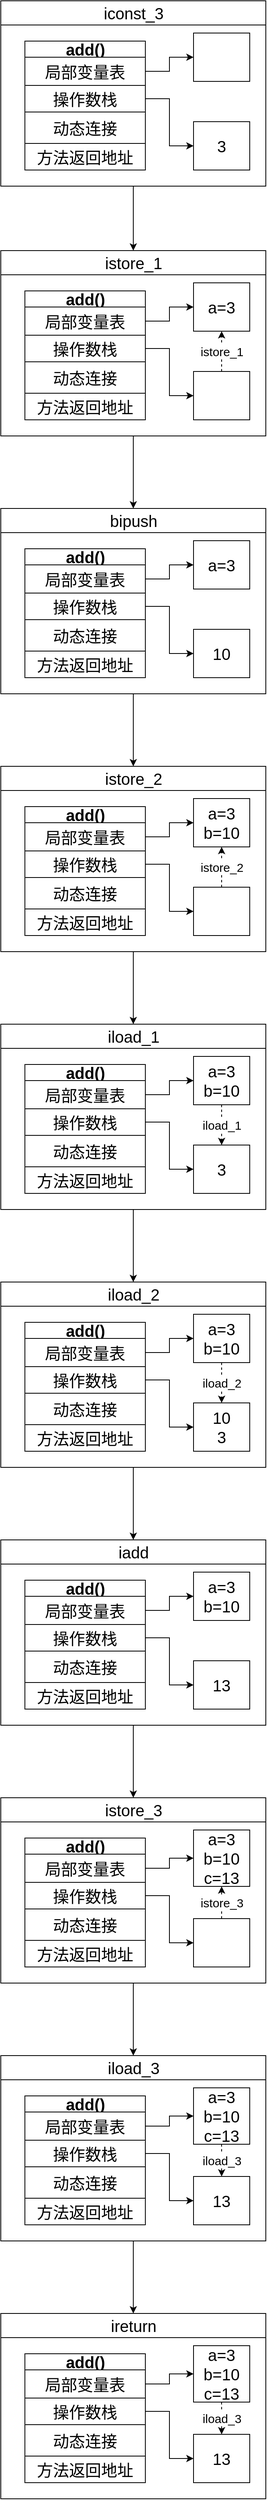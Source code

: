 <mxfile version="14.4.2" type="github">
  <diagram id="mzZVyo7BjY55Umvk1tv_" name="Page-1">
    <mxGraphModel dx="1865" dy="1680" grid="1" gridSize="10" guides="1" tooltips="1" connect="1" arrows="1" fold="1" page="1" pageScale="1" pageWidth="827" pageHeight="1169" math="0" shadow="0">
      <root>
        <mxCell id="0" />
        <mxCell id="1" parent="0" />
        <mxCell id="BVIDle6o-jh2AiLQvKVz-5" value="add()" style="swimlane;html=1;startSize=20;horizontal=1;containerType=tree;newEdgeStyle={&quot;edgeStyle&quot;:&quot;elbowEdgeStyle&quot;,&quot;startArrow&quot;:&quot;none&quot;,&quot;endArrow&quot;:&quot;none&quot;};gradientColor=#ffffff;fontSize=20;" vertex="1" parent="1">
          <mxGeometry x="-690" y="-1100" width="150" height="160" as="geometry" />
        </mxCell>
        <mxCell id="BVIDle6o-jh2AiLQvKVz-6" value="" style="shape=table;html=1;whiteSpace=wrap;startSize=0;container=1;collapsible=0;childLayout=tableLayout;gradientColor=#ffffff;fontSize=15;" vertex="1" parent="BVIDle6o-jh2AiLQvKVz-5">
          <mxGeometry y="20" width="150" height="140" as="geometry" />
        </mxCell>
        <mxCell id="BVIDle6o-jh2AiLQvKVz-7" value="" style="shape=partialRectangle;html=1;whiteSpace=wrap;collapsible=0;dropTarget=0;pointerEvents=0;fillColor=none;top=0;left=0;bottom=0;right=0;points=[[0,0.5],[1,0.5]];portConstraint=eastwest;" vertex="1" parent="BVIDle6o-jh2AiLQvKVz-6">
          <mxGeometry width="150" height="35" as="geometry" />
        </mxCell>
        <mxCell id="BVIDle6o-jh2AiLQvKVz-8" value="局部变量表" style="shape=partialRectangle;html=1;whiteSpace=wrap;connectable=0;fillColor=none;top=0;left=0;bottom=0;right=0;overflow=hidden;fontSize=20;" vertex="1" parent="BVIDle6o-jh2AiLQvKVz-7">
          <mxGeometry width="150" height="35" as="geometry" />
        </mxCell>
        <mxCell id="BVIDle6o-jh2AiLQvKVz-9" value="" style="shape=partialRectangle;html=1;whiteSpace=wrap;collapsible=0;dropTarget=0;pointerEvents=0;fillColor=none;top=0;left=0;bottom=0;right=0;points=[[0,0.5],[1,0.5]];portConstraint=eastwest;" vertex="1" parent="BVIDle6o-jh2AiLQvKVz-6">
          <mxGeometry y="35" width="150" height="33" as="geometry" />
        </mxCell>
        <mxCell id="BVIDle6o-jh2AiLQvKVz-10" value="操作数栈" style="shape=partialRectangle;html=1;whiteSpace=wrap;connectable=0;fillColor=none;top=0;left=0;bottom=0;right=0;overflow=hidden;fontSize=20;" vertex="1" parent="BVIDle6o-jh2AiLQvKVz-9">
          <mxGeometry width="150" height="33" as="geometry" />
        </mxCell>
        <mxCell id="BVIDle6o-jh2AiLQvKVz-11" style="shape=partialRectangle;html=1;whiteSpace=wrap;collapsible=0;dropTarget=0;pointerEvents=0;fillColor=none;top=0;left=0;bottom=0;right=0;points=[[0,0.5],[1,0.5]];portConstraint=eastwest;" vertex="1" parent="BVIDle6o-jh2AiLQvKVz-6">
          <mxGeometry y="68" width="150" height="39" as="geometry" />
        </mxCell>
        <mxCell id="BVIDle6o-jh2AiLQvKVz-12" value="&lt;font style=&quot;font-size: 20px&quot;&gt;动态连接&lt;/font&gt;" style="shape=partialRectangle;html=1;whiteSpace=wrap;connectable=0;fillColor=none;top=0;left=0;bottom=0;right=0;overflow=hidden;" vertex="1" parent="BVIDle6o-jh2AiLQvKVz-11">
          <mxGeometry width="150" height="39" as="geometry" />
        </mxCell>
        <mxCell id="BVIDle6o-jh2AiLQvKVz-13" style="shape=partialRectangle;html=1;whiteSpace=wrap;collapsible=0;dropTarget=0;pointerEvents=0;fillColor=none;top=0;left=0;bottom=0;right=0;points=[[0,0.5],[1,0.5]];portConstraint=eastwest;" vertex="1" parent="BVIDle6o-jh2AiLQvKVz-6">
          <mxGeometry y="107" width="150" height="33" as="geometry" />
        </mxCell>
        <mxCell id="BVIDle6o-jh2AiLQvKVz-14" value="方法返回地址" style="shape=partialRectangle;html=1;whiteSpace=wrap;connectable=0;fillColor=none;top=0;left=0;bottom=0;right=0;overflow=hidden;fontSize=20;" vertex="1" parent="BVIDle6o-jh2AiLQvKVz-13">
          <mxGeometry width="150" height="33" as="geometry" />
        </mxCell>
        <mxCell id="BVIDle6o-jh2AiLQvKVz-82" style="edgeStyle=orthogonalEdgeStyle;rounded=0;orthogonalLoop=1;jettySize=auto;html=1;entryX=0.5;entryY=0;entryDx=0;entryDy=0;fontSize=15;" edge="1" parent="1" source="BVIDle6o-jh2AiLQvKVz-36" target="BVIDle6o-jh2AiLQvKVz-76">
          <mxGeometry relative="1" as="geometry" />
        </mxCell>
        <mxCell id="BVIDle6o-jh2AiLQvKVz-36" value="&lt;span style=&quot;font-weight: 400 ; background-color: rgb(255 , 255 , 255)&quot;&gt;&lt;font style=&quot;font-size: 20px&quot;&gt;iconst_3&lt;/font&gt;&lt;/span&gt;" style="swimlane;html=1;startSize=30;horizontal=1;containerType=tree;newEdgeStyle={&quot;edgeStyle&quot;:&quot;elbowEdgeStyle&quot;,&quot;startArrow&quot;:&quot;none&quot;,&quot;endArrow&quot;:&quot;none&quot;};fontSize=15;" vertex="1" parent="1">
          <mxGeometry x="-720" y="-1150" width="330" height="230" as="geometry" />
        </mxCell>
        <mxCell id="BVIDle6o-jh2AiLQvKVz-42" value="" style="rounded=0;whiteSpace=wrap;html=1;fontSize=20;" vertex="1" parent="BVIDle6o-jh2AiLQvKVz-36">
          <mxGeometry x="240" y="40" width="70" height="60" as="geometry" />
        </mxCell>
        <mxCell id="BVIDle6o-jh2AiLQvKVz-20" value="3" style="rounded=0;whiteSpace=wrap;html=1;fontSize=20;" vertex="1" parent="BVIDle6o-jh2AiLQvKVz-36">
          <mxGeometry x="240" y="150" width="70" height="60" as="geometry" />
        </mxCell>
        <mxCell id="BVIDle6o-jh2AiLQvKVz-48" style="edgeStyle=orthogonalEdgeStyle;rounded=0;orthogonalLoop=1;jettySize=auto;html=1;entryX=0;entryY=0.5;entryDx=0;entryDy=0;fontSize=15;" edge="1" parent="1" source="BVIDle6o-jh2AiLQvKVz-7" target="BVIDle6o-jh2AiLQvKVz-42">
          <mxGeometry relative="1" as="geometry" />
        </mxCell>
        <mxCell id="BVIDle6o-jh2AiLQvKVz-49" style="edgeStyle=orthogonalEdgeStyle;rounded=0;orthogonalLoop=1;jettySize=auto;html=1;entryX=0;entryY=0.5;entryDx=0;entryDy=0;fontSize=15;" edge="1" parent="1" source="BVIDle6o-jh2AiLQvKVz-9" target="BVIDle6o-jh2AiLQvKVz-20">
          <mxGeometry relative="1" as="geometry" />
        </mxCell>
        <mxCell id="BVIDle6o-jh2AiLQvKVz-66" value="add()" style="swimlane;html=1;startSize=20;horizontal=1;containerType=tree;newEdgeStyle={&quot;edgeStyle&quot;:&quot;elbowEdgeStyle&quot;,&quot;startArrow&quot;:&quot;none&quot;,&quot;endArrow&quot;:&quot;none&quot;};gradientColor=#ffffff;fontSize=20;" vertex="1" parent="1">
          <mxGeometry x="-690" y="-790" width="150" height="160" as="geometry" />
        </mxCell>
        <mxCell id="BVIDle6o-jh2AiLQvKVz-67" value="" style="shape=table;html=1;whiteSpace=wrap;startSize=0;container=1;collapsible=0;childLayout=tableLayout;gradientColor=#ffffff;fontSize=15;" vertex="1" parent="BVIDle6o-jh2AiLQvKVz-66">
          <mxGeometry y="20" width="150" height="140" as="geometry" />
        </mxCell>
        <mxCell id="BVIDle6o-jh2AiLQvKVz-68" value="" style="shape=partialRectangle;html=1;whiteSpace=wrap;collapsible=0;dropTarget=0;pointerEvents=0;fillColor=none;top=0;left=0;bottom=0;right=0;points=[[0,0.5],[1,0.5]];portConstraint=eastwest;" vertex="1" parent="BVIDle6o-jh2AiLQvKVz-67">
          <mxGeometry width="150" height="35" as="geometry" />
        </mxCell>
        <mxCell id="BVIDle6o-jh2AiLQvKVz-69" value="局部变量表" style="shape=partialRectangle;html=1;whiteSpace=wrap;connectable=0;fillColor=none;top=0;left=0;bottom=0;right=0;overflow=hidden;fontSize=20;" vertex="1" parent="BVIDle6o-jh2AiLQvKVz-68">
          <mxGeometry width="150" height="35" as="geometry" />
        </mxCell>
        <mxCell id="BVIDle6o-jh2AiLQvKVz-70" value="" style="shape=partialRectangle;html=1;whiteSpace=wrap;collapsible=0;dropTarget=0;pointerEvents=0;fillColor=none;top=0;left=0;bottom=0;right=0;points=[[0,0.5],[1,0.5]];portConstraint=eastwest;" vertex="1" parent="BVIDle6o-jh2AiLQvKVz-67">
          <mxGeometry y="35" width="150" height="33" as="geometry" />
        </mxCell>
        <mxCell id="BVIDle6o-jh2AiLQvKVz-71" value="操作数栈" style="shape=partialRectangle;html=1;whiteSpace=wrap;connectable=0;fillColor=none;top=0;left=0;bottom=0;right=0;overflow=hidden;fontSize=20;" vertex="1" parent="BVIDle6o-jh2AiLQvKVz-70">
          <mxGeometry width="150" height="33" as="geometry" />
        </mxCell>
        <mxCell id="BVIDle6o-jh2AiLQvKVz-72" style="shape=partialRectangle;html=1;whiteSpace=wrap;collapsible=0;dropTarget=0;pointerEvents=0;fillColor=none;top=0;left=0;bottom=0;right=0;points=[[0,0.5],[1,0.5]];portConstraint=eastwest;" vertex="1" parent="BVIDle6o-jh2AiLQvKVz-67">
          <mxGeometry y="68" width="150" height="39" as="geometry" />
        </mxCell>
        <mxCell id="BVIDle6o-jh2AiLQvKVz-73" value="&lt;font style=&quot;font-size: 20px&quot;&gt;动态连接&lt;/font&gt;" style="shape=partialRectangle;html=1;whiteSpace=wrap;connectable=0;fillColor=none;top=0;left=0;bottom=0;right=0;overflow=hidden;" vertex="1" parent="BVIDle6o-jh2AiLQvKVz-72">
          <mxGeometry width="150" height="39" as="geometry" />
        </mxCell>
        <mxCell id="BVIDle6o-jh2AiLQvKVz-74" style="shape=partialRectangle;html=1;whiteSpace=wrap;collapsible=0;dropTarget=0;pointerEvents=0;fillColor=none;top=0;left=0;bottom=0;right=0;points=[[0,0.5],[1,0.5]];portConstraint=eastwest;" vertex="1" parent="BVIDle6o-jh2AiLQvKVz-67">
          <mxGeometry y="107" width="150" height="33" as="geometry" />
        </mxCell>
        <mxCell id="BVIDle6o-jh2AiLQvKVz-75" value="方法返回地址" style="shape=partialRectangle;html=1;whiteSpace=wrap;connectable=0;fillColor=none;top=0;left=0;bottom=0;right=0;overflow=hidden;fontSize=20;" vertex="1" parent="BVIDle6o-jh2AiLQvKVz-74">
          <mxGeometry width="150" height="33" as="geometry" />
        </mxCell>
        <mxCell id="BVIDle6o-jh2AiLQvKVz-105" style="edgeStyle=orthogonalEdgeStyle;rounded=0;orthogonalLoop=1;jettySize=auto;html=1;entryX=0.5;entryY=0;entryDx=0;entryDy=0;fontSize=15;" edge="1" parent="1" source="BVIDle6o-jh2AiLQvKVz-76" target="BVIDle6o-jh2AiLQvKVz-99">
          <mxGeometry relative="1" as="geometry" />
        </mxCell>
        <mxCell id="BVIDle6o-jh2AiLQvKVz-76" value="&lt;span style=&quot;font-weight: 400 ; background-color: rgb(255 , 255 , 255)&quot;&gt;&lt;font style=&quot;font-size: 20px&quot;&gt;istore_1&lt;/font&gt;&lt;/span&gt;" style="swimlane;html=1;startSize=30;horizontal=1;containerType=tree;newEdgeStyle={&quot;edgeStyle&quot;:&quot;elbowEdgeStyle&quot;,&quot;startArrow&quot;:&quot;none&quot;,&quot;endArrow&quot;:&quot;none&quot;};fontSize=15;" vertex="1" parent="1">
          <mxGeometry x="-720" y="-840" width="330" height="230" as="geometry" />
        </mxCell>
        <mxCell id="BVIDle6o-jh2AiLQvKVz-77" value="a=3" style="rounded=0;whiteSpace=wrap;html=1;fontSize=20;" vertex="1" parent="BVIDle6o-jh2AiLQvKVz-76">
          <mxGeometry x="240" y="40" width="70" height="60" as="geometry" />
        </mxCell>
        <mxCell id="BVIDle6o-jh2AiLQvKVz-81" value="istore_1" style="edgeStyle=orthogonalEdgeStyle;rounded=0;orthogonalLoop=1;jettySize=auto;html=1;entryX=0.5;entryY=1;entryDx=0;entryDy=0;dashed=1;fontSize=15;" edge="1" parent="BVIDle6o-jh2AiLQvKVz-76" source="BVIDle6o-jh2AiLQvKVz-78" target="BVIDle6o-jh2AiLQvKVz-77">
          <mxGeometry relative="1" as="geometry" />
        </mxCell>
        <mxCell id="BVIDle6o-jh2AiLQvKVz-78" value="" style="rounded=0;whiteSpace=wrap;html=1;fontSize=20;" vertex="1" parent="BVIDle6o-jh2AiLQvKVz-76">
          <mxGeometry x="240" y="150" width="70" height="60" as="geometry" />
        </mxCell>
        <mxCell id="BVIDle6o-jh2AiLQvKVz-79" style="edgeStyle=orthogonalEdgeStyle;rounded=0;orthogonalLoop=1;jettySize=auto;html=1;entryX=0;entryY=0.5;entryDx=0;entryDy=0;fontSize=15;" edge="1" parent="1" source="BVIDle6o-jh2AiLQvKVz-68" target="BVIDle6o-jh2AiLQvKVz-77">
          <mxGeometry relative="1" as="geometry" />
        </mxCell>
        <mxCell id="BVIDle6o-jh2AiLQvKVz-80" style="edgeStyle=orthogonalEdgeStyle;rounded=0;orthogonalLoop=1;jettySize=auto;html=1;entryX=0;entryY=0.5;entryDx=0;entryDy=0;fontSize=15;" edge="1" parent="1" source="BVIDle6o-jh2AiLQvKVz-70" target="BVIDle6o-jh2AiLQvKVz-78">
          <mxGeometry relative="1" as="geometry" />
        </mxCell>
        <mxCell id="BVIDle6o-jh2AiLQvKVz-89" value="add()" style="swimlane;html=1;startSize=20;horizontal=1;containerType=tree;newEdgeStyle={&quot;edgeStyle&quot;:&quot;elbowEdgeStyle&quot;,&quot;startArrow&quot;:&quot;none&quot;,&quot;endArrow&quot;:&quot;none&quot;};gradientColor=#ffffff;fontSize=20;" vertex="1" parent="1">
          <mxGeometry x="-690" y="-470" width="150" height="160" as="geometry" />
        </mxCell>
        <mxCell id="BVIDle6o-jh2AiLQvKVz-90" value="" style="shape=table;html=1;whiteSpace=wrap;startSize=0;container=1;collapsible=0;childLayout=tableLayout;gradientColor=#ffffff;fontSize=15;" vertex="1" parent="BVIDle6o-jh2AiLQvKVz-89">
          <mxGeometry y="20" width="150" height="140" as="geometry" />
        </mxCell>
        <mxCell id="BVIDle6o-jh2AiLQvKVz-91" value="" style="shape=partialRectangle;html=1;whiteSpace=wrap;collapsible=0;dropTarget=0;pointerEvents=0;fillColor=none;top=0;left=0;bottom=0;right=0;points=[[0,0.5],[1,0.5]];portConstraint=eastwest;" vertex="1" parent="BVIDle6o-jh2AiLQvKVz-90">
          <mxGeometry width="150" height="35" as="geometry" />
        </mxCell>
        <mxCell id="BVIDle6o-jh2AiLQvKVz-92" value="局部变量表" style="shape=partialRectangle;html=1;whiteSpace=wrap;connectable=0;fillColor=none;top=0;left=0;bottom=0;right=0;overflow=hidden;fontSize=20;" vertex="1" parent="BVIDle6o-jh2AiLQvKVz-91">
          <mxGeometry width="150" height="35" as="geometry" />
        </mxCell>
        <mxCell id="BVIDle6o-jh2AiLQvKVz-93" value="" style="shape=partialRectangle;html=1;whiteSpace=wrap;collapsible=0;dropTarget=0;pointerEvents=0;fillColor=none;top=0;left=0;bottom=0;right=0;points=[[0,0.5],[1,0.5]];portConstraint=eastwest;" vertex="1" parent="BVIDle6o-jh2AiLQvKVz-90">
          <mxGeometry y="35" width="150" height="33" as="geometry" />
        </mxCell>
        <mxCell id="BVIDle6o-jh2AiLQvKVz-94" value="操作数栈" style="shape=partialRectangle;html=1;whiteSpace=wrap;connectable=0;fillColor=none;top=0;left=0;bottom=0;right=0;overflow=hidden;fontSize=20;" vertex="1" parent="BVIDle6o-jh2AiLQvKVz-93">
          <mxGeometry width="150" height="33" as="geometry" />
        </mxCell>
        <mxCell id="BVIDle6o-jh2AiLQvKVz-95" style="shape=partialRectangle;html=1;whiteSpace=wrap;collapsible=0;dropTarget=0;pointerEvents=0;fillColor=none;top=0;left=0;bottom=0;right=0;points=[[0,0.5],[1,0.5]];portConstraint=eastwest;" vertex="1" parent="BVIDle6o-jh2AiLQvKVz-90">
          <mxGeometry y="68" width="150" height="39" as="geometry" />
        </mxCell>
        <mxCell id="BVIDle6o-jh2AiLQvKVz-96" value="&lt;font style=&quot;font-size: 20px&quot;&gt;动态连接&lt;/font&gt;" style="shape=partialRectangle;html=1;whiteSpace=wrap;connectable=0;fillColor=none;top=0;left=0;bottom=0;right=0;overflow=hidden;" vertex="1" parent="BVIDle6o-jh2AiLQvKVz-95">
          <mxGeometry width="150" height="39" as="geometry" />
        </mxCell>
        <mxCell id="BVIDle6o-jh2AiLQvKVz-97" style="shape=partialRectangle;html=1;whiteSpace=wrap;collapsible=0;dropTarget=0;pointerEvents=0;fillColor=none;top=0;left=0;bottom=0;right=0;points=[[0,0.5],[1,0.5]];portConstraint=eastwest;" vertex="1" parent="BVIDle6o-jh2AiLQvKVz-90">
          <mxGeometry y="107" width="150" height="33" as="geometry" />
        </mxCell>
        <mxCell id="BVIDle6o-jh2AiLQvKVz-98" value="方法返回地址" style="shape=partialRectangle;html=1;whiteSpace=wrap;connectable=0;fillColor=none;top=0;left=0;bottom=0;right=0;overflow=hidden;fontSize=20;" vertex="1" parent="BVIDle6o-jh2AiLQvKVz-97">
          <mxGeometry width="150" height="33" as="geometry" />
        </mxCell>
        <mxCell id="BVIDle6o-jh2AiLQvKVz-127" style="edgeStyle=orthogonalEdgeStyle;rounded=0;orthogonalLoop=1;jettySize=auto;html=1;entryX=0.5;entryY=0;entryDx=0;entryDy=0;fontSize=15;" edge="1" parent="1" source="BVIDle6o-jh2AiLQvKVz-99" target="BVIDle6o-jh2AiLQvKVz-122">
          <mxGeometry relative="1" as="geometry" />
        </mxCell>
        <mxCell id="BVIDle6o-jh2AiLQvKVz-99" value="&lt;span style=&quot;font-size: 20px ; font-weight: 400 ; background-color: rgb(255 , 255 , 255)&quot;&gt;bipush&lt;/span&gt;" style="swimlane;html=1;startSize=30;horizontal=1;containerType=tree;newEdgeStyle={&quot;edgeStyle&quot;:&quot;elbowEdgeStyle&quot;,&quot;startArrow&quot;:&quot;none&quot;,&quot;endArrow&quot;:&quot;none&quot;};fontSize=15;" vertex="1" parent="1">
          <mxGeometry x="-720" y="-520" width="330" height="230" as="geometry" />
        </mxCell>
        <mxCell id="BVIDle6o-jh2AiLQvKVz-100" value="a=3" style="rounded=0;whiteSpace=wrap;html=1;fontSize=20;" vertex="1" parent="BVIDle6o-jh2AiLQvKVz-99">
          <mxGeometry x="240" y="40" width="70" height="60" as="geometry" />
        </mxCell>
        <mxCell id="BVIDle6o-jh2AiLQvKVz-102" value="10" style="rounded=0;whiteSpace=wrap;html=1;fontSize=20;" vertex="1" parent="BVIDle6o-jh2AiLQvKVz-99">
          <mxGeometry x="240" y="150" width="70" height="60" as="geometry" />
        </mxCell>
        <mxCell id="BVIDle6o-jh2AiLQvKVz-103" style="edgeStyle=orthogonalEdgeStyle;rounded=0;orthogonalLoop=1;jettySize=auto;html=1;entryX=0;entryY=0.5;entryDx=0;entryDy=0;fontSize=15;" edge="1" parent="1" source="BVIDle6o-jh2AiLQvKVz-91" target="BVIDle6o-jh2AiLQvKVz-100">
          <mxGeometry relative="1" as="geometry" />
        </mxCell>
        <mxCell id="BVIDle6o-jh2AiLQvKVz-104" style="edgeStyle=orthogonalEdgeStyle;rounded=0;orthogonalLoop=1;jettySize=auto;html=1;entryX=0;entryY=0.5;entryDx=0;entryDy=0;fontSize=15;" edge="1" parent="1" source="BVIDle6o-jh2AiLQvKVz-93" target="BVIDle6o-jh2AiLQvKVz-102">
          <mxGeometry relative="1" as="geometry" />
        </mxCell>
        <mxCell id="BVIDle6o-jh2AiLQvKVz-112" value="add()" style="swimlane;html=1;startSize=20;horizontal=1;containerType=tree;newEdgeStyle={&quot;edgeStyle&quot;:&quot;elbowEdgeStyle&quot;,&quot;startArrow&quot;:&quot;none&quot;,&quot;endArrow&quot;:&quot;none&quot;};gradientColor=#ffffff;fontSize=20;" vertex="1" parent="1">
          <mxGeometry x="-690" y="-150" width="150" height="160" as="geometry" />
        </mxCell>
        <mxCell id="BVIDle6o-jh2AiLQvKVz-113" value="" style="shape=table;html=1;whiteSpace=wrap;startSize=0;container=1;collapsible=0;childLayout=tableLayout;gradientColor=#ffffff;fontSize=15;" vertex="1" parent="BVIDle6o-jh2AiLQvKVz-112">
          <mxGeometry y="20" width="150" height="140" as="geometry" />
        </mxCell>
        <mxCell id="BVIDle6o-jh2AiLQvKVz-114" value="" style="shape=partialRectangle;html=1;whiteSpace=wrap;collapsible=0;dropTarget=0;pointerEvents=0;fillColor=none;top=0;left=0;bottom=0;right=0;points=[[0,0.5],[1,0.5]];portConstraint=eastwest;" vertex="1" parent="BVIDle6o-jh2AiLQvKVz-113">
          <mxGeometry width="150" height="35" as="geometry" />
        </mxCell>
        <mxCell id="BVIDle6o-jh2AiLQvKVz-115" value="局部变量表" style="shape=partialRectangle;html=1;whiteSpace=wrap;connectable=0;fillColor=none;top=0;left=0;bottom=0;right=0;overflow=hidden;fontSize=20;" vertex="1" parent="BVIDle6o-jh2AiLQvKVz-114">
          <mxGeometry width="150" height="35" as="geometry" />
        </mxCell>
        <mxCell id="BVIDle6o-jh2AiLQvKVz-116" value="" style="shape=partialRectangle;html=1;whiteSpace=wrap;collapsible=0;dropTarget=0;pointerEvents=0;fillColor=none;top=0;left=0;bottom=0;right=0;points=[[0,0.5],[1,0.5]];portConstraint=eastwest;" vertex="1" parent="BVIDle6o-jh2AiLQvKVz-113">
          <mxGeometry y="35" width="150" height="33" as="geometry" />
        </mxCell>
        <mxCell id="BVIDle6o-jh2AiLQvKVz-117" value="操作数栈" style="shape=partialRectangle;html=1;whiteSpace=wrap;connectable=0;fillColor=none;top=0;left=0;bottom=0;right=0;overflow=hidden;fontSize=20;" vertex="1" parent="BVIDle6o-jh2AiLQvKVz-116">
          <mxGeometry width="150" height="33" as="geometry" />
        </mxCell>
        <mxCell id="BVIDle6o-jh2AiLQvKVz-118" style="shape=partialRectangle;html=1;whiteSpace=wrap;collapsible=0;dropTarget=0;pointerEvents=0;fillColor=none;top=0;left=0;bottom=0;right=0;points=[[0,0.5],[1,0.5]];portConstraint=eastwest;" vertex="1" parent="BVIDle6o-jh2AiLQvKVz-113">
          <mxGeometry y="68" width="150" height="39" as="geometry" />
        </mxCell>
        <mxCell id="BVIDle6o-jh2AiLQvKVz-119" value="&lt;font style=&quot;font-size: 20px&quot;&gt;动态连接&lt;/font&gt;" style="shape=partialRectangle;html=1;whiteSpace=wrap;connectable=0;fillColor=none;top=0;left=0;bottom=0;right=0;overflow=hidden;" vertex="1" parent="BVIDle6o-jh2AiLQvKVz-118">
          <mxGeometry width="150" height="39" as="geometry" />
        </mxCell>
        <mxCell id="BVIDle6o-jh2AiLQvKVz-120" style="shape=partialRectangle;html=1;whiteSpace=wrap;collapsible=0;dropTarget=0;pointerEvents=0;fillColor=none;top=0;left=0;bottom=0;right=0;points=[[0,0.5],[1,0.5]];portConstraint=eastwest;" vertex="1" parent="BVIDle6o-jh2AiLQvKVz-113">
          <mxGeometry y="107" width="150" height="33" as="geometry" />
        </mxCell>
        <mxCell id="BVIDle6o-jh2AiLQvKVz-121" value="方法返回地址" style="shape=partialRectangle;html=1;whiteSpace=wrap;connectable=0;fillColor=none;top=0;left=0;bottom=0;right=0;overflow=hidden;fontSize=20;" vertex="1" parent="BVIDle6o-jh2AiLQvKVz-120">
          <mxGeometry width="150" height="33" as="geometry" />
        </mxCell>
        <mxCell id="BVIDle6o-jh2AiLQvKVz-150" style="edgeStyle=orthogonalEdgeStyle;rounded=0;orthogonalLoop=1;jettySize=auto;html=1;fontSize=15;" edge="1" parent="1" source="BVIDle6o-jh2AiLQvKVz-122" target="BVIDle6o-jh2AiLQvKVz-144">
          <mxGeometry relative="1" as="geometry" />
        </mxCell>
        <mxCell id="BVIDle6o-jh2AiLQvKVz-122" value="&lt;span style=&quot;font-size: 20px ; font-weight: 400 ; background-color: rgb(255 , 255 , 255)&quot;&gt;istore_2&lt;/span&gt;" style="swimlane;html=1;startSize=30;horizontal=1;containerType=tree;newEdgeStyle={&quot;edgeStyle&quot;:&quot;elbowEdgeStyle&quot;,&quot;startArrow&quot;:&quot;none&quot;,&quot;endArrow&quot;:&quot;none&quot;};fontSize=15;" vertex="1" parent="1">
          <mxGeometry x="-720" y="-200" width="330" height="230" as="geometry" />
        </mxCell>
        <mxCell id="BVIDle6o-jh2AiLQvKVz-123" value="a=3&lt;br&gt;b=10" style="rounded=0;whiteSpace=wrap;html=1;fontSize=20;" vertex="1" parent="BVIDle6o-jh2AiLQvKVz-122">
          <mxGeometry x="240" y="40" width="70" height="60" as="geometry" />
        </mxCell>
        <mxCell id="BVIDle6o-jh2AiLQvKVz-124" value="" style="rounded=0;whiteSpace=wrap;html=1;fontSize=20;" vertex="1" parent="BVIDle6o-jh2AiLQvKVz-122">
          <mxGeometry x="240" y="150" width="70" height="60" as="geometry" />
        </mxCell>
        <mxCell id="BVIDle6o-jh2AiLQvKVz-128" value="istore_2" style="edgeStyle=orthogonalEdgeStyle;rounded=0;orthogonalLoop=1;jettySize=auto;html=1;fontSize=15;entryX=0.5;entryY=1;entryDx=0;entryDy=0;dashed=1;" edge="1" parent="BVIDle6o-jh2AiLQvKVz-122" source="BVIDle6o-jh2AiLQvKVz-124" target="BVIDle6o-jh2AiLQvKVz-123">
          <mxGeometry relative="1" as="geometry">
            <mxPoint x="275" y="110" as="targetPoint" />
          </mxGeometry>
        </mxCell>
        <mxCell id="BVIDle6o-jh2AiLQvKVz-125" style="edgeStyle=orthogonalEdgeStyle;rounded=0;orthogonalLoop=1;jettySize=auto;html=1;entryX=0;entryY=0.5;entryDx=0;entryDy=0;fontSize=15;" edge="1" parent="1" source="BVIDle6o-jh2AiLQvKVz-114" target="BVIDle6o-jh2AiLQvKVz-123">
          <mxGeometry relative="1" as="geometry" />
        </mxCell>
        <mxCell id="BVIDle6o-jh2AiLQvKVz-126" style="edgeStyle=orthogonalEdgeStyle;rounded=0;orthogonalLoop=1;jettySize=auto;html=1;entryX=0;entryY=0.5;entryDx=0;entryDy=0;fontSize=15;" edge="1" parent="1" source="BVIDle6o-jh2AiLQvKVz-116" target="BVIDle6o-jh2AiLQvKVz-124">
          <mxGeometry relative="1" as="geometry" />
        </mxCell>
        <mxCell id="BVIDle6o-jh2AiLQvKVz-134" value="add()" style="swimlane;html=1;startSize=20;horizontal=1;containerType=tree;newEdgeStyle={&quot;edgeStyle&quot;:&quot;elbowEdgeStyle&quot;,&quot;startArrow&quot;:&quot;none&quot;,&quot;endArrow&quot;:&quot;none&quot;};gradientColor=#ffffff;fontSize=20;" vertex="1" parent="1">
          <mxGeometry x="-690" y="170" width="150" height="160" as="geometry" />
        </mxCell>
        <mxCell id="BVIDle6o-jh2AiLQvKVz-135" value="" style="shape=table;html=1;whiteSpace=wrap;startSize=0;container=1;collapsible=0;childLayout=tableLayout;gradientColor=#ffffff;fontSize=15;" vertex="1" parent="BVIDle6o-jh2AiLQvKVz-134">
          <mxGeometry y="20" width="150" height="140" as="geometry" />
        </mxCell>
        <mxCell id="BVIDle6o-jh2AiLQvKVz-136" value="" style="shape=partialRectangle;html=1;whiteSpace=wrap;collapsible=0;dropTarget=0;pointerEvents=0;fillColor=none;top=0;left=0;bottom=0;right=0;points=[[0,0.5],[1,0.5]];portConstraint=eastwest;" vertex="1" parent="BVIDle6o-jh2AiLQvKVz-135">
          <mxGeometry width="150" height="35" as="geometry" />
        </mxCell>
        <mxCell id="BVIDle6o-jh2AiLQvKVz-137" value="局部变量表" style="shape=partialRectangle;html=1;whiteSpace=wrap;connectable=0;fillColor=none;top=0;left=0;bottom=0;right=0;overflow=hidden;fontSize=20;" vertex="1" parent="BVIDle6o-jh2AiLQvKVz-136">
          <mxGeometry width="150" height="35" as="geometry" />
        </mxCell>
        <mxCell id="BVIDle6o-jh2AiLQvKVz-138" value="" style="shape=partialRectangle;html=1;whiteSpace=wrap;collapsible=0;dropTarget=0;pointerEvents=0;fillColor=none;top=0;left=0;bottom=0;right=0;points=[[0,0.5],[1,0.5]];portConstraint=eastwest;" vertex="1" parent="BVIDle6o-jh2AiLQvKVz-135">
          <mxGeometry y="35" width="150" height="33" as="geometry" />
        </mxCell>
        <mxCell id="BVIDle6o-jh2AiLQvKVz-139" value="操作数栈" style="shape=partialRectangle;html=1;whiteSpace=wrap;connectable=0;fillColor=none;top=0;left=0;bottom=0;right=0;overflow=hidden;fontSize=20;" vertex="1" parent="BVIDle6o-jh2AiLQvKVz-138">
          <mxGeometry width="150" height="33" as="geometry" />
        </mxCell>
        <mxCell id="BVIDle6o-jh2AiLQvKVz-140" style="shape=partialRectangle;html=1;whiteSpace=wrap;collapsible=0;dropTarget=0;pointerEvents=0;fillColor=none;top=0;left=0;bottom=0;right=0;points=[[0,0.5],[1,0.5]];portConstraint=eastwest;" vertex="1" parent="BVIDle6o-jh2AiLQvKVz-135">
          <mxGeometry y="68" width="150" height="39" as="geometry" />
        </mxCell>
        <mxCell id="BVIDle6o-jh2AiLQvKVz-141" value="&lt;font style=&quot;font-size: 20px&quot;&gt;动态连接&lt;/font&gt;" style="shape=partialRectangle;html=1;whiteSpace=wrap;connectable=0;fillColor=none;top=0;left=0;bottom=0;right=0;overflow=hidden;" vertex="1" parent="BVIDle6o-jh2AiLQvKVz-140">
          <mxGeometry width="150" height="39" as="geometry" />
        </mxCell>
        <mxCell id="BVIDle6o-jh2AiLQvKVz-142" style="shape=partialRectangle;html=1;whiteSpace=wrap;collapsible=0;dropTarget=0;pointerEvents=0;fillColor=none;top=0;left=0;bottom=0;right=0;points=[[0,0.5],[1,0.5]];portConstraint=eastwest;" vertex="1" parent="BVIDle6o-jh2AiLQvKVz-135">
          <mxGeometry y="107" width="150" height="33" as="geometry" />
        </mxCell>
        <mxCell id="BVIDle6o-jh2AiLQvKVz-143" value="方法返回地址" style="shape=partialRectangle;html=1;whiteSpace=wrap;connectable=0;fillColor=none;top=0;left=0;bottom=0;right=0;overflow=hidden;fontSize=20;" vertex="1" parent="BVIDle6o-jh2AiLQvKVz-142">
          <mxGeometry width="150" height="33" as="geometry" />
        </mxCell>
        <mxCell id="BVIDle6o-jh2AiLQvKVz-172" style="edgeStyle=orthogonalEdgeStyle;rounded=0;orthogonalLoop=1;jettySize=auto;html=1;entryX=0.5;entryY=0;entryDx=0;entryDy=0;fontSize=15;" edge="1" parent="1" source="BVIDle6o-jh2AiLQvKVz-144" target="BVIDle6o-jh2AiLQvKVz-166">
          <mxGeometry relative="1" as="geometry" />
        </mxCell>
        <mxCell id="BVIDle6o-jh2AiLQvKVz-144" value="&lt;span style=&quot;font-size: 20px ; font-weight: 400 ; background-color: rgb(255 , 255 , 255)&quot;&gt;iload_1&lt;/span&gt;" style="swimlane;html=1;startSize=30;horizontal=1;containerType=tree;newEdgeStyle={&quot;edgeStyle&quot;:&quot;elbowEdgeStyle&quot;,&quot;startArrow&quot;:&quot;none&quot;,&quot;endArrow&quot;:&quot;none&quot;};fontSize=15;" vertex="1" parent="1">
          <mxGeometry x="-720" y="120" width="330" height="230" as="geometry" />
        </mxCell>
        <mxCell id="BVIDle6o-jh2AiLQvKVz-151" value="iload_1" style="edgeStyle=orthogonalEdgeStyle;rounded=0;orthogonalLoop=1;jettySize=auto;html=1;entryX=0.5;entryY=0;entryDx=0;entryDy=0;dashed=1;fontSize=15;" edge="1" parent="BVIDle6o-jh2AiLQvKVz-144" source="BVIDle6o-jh2AiLQvKVz-145" target="BVIDle6o-jh2AiLQvKVz-146">
          <mxGeometry relative="1" as="geometry" />
        </mxCell>
        <mxCell id="BVIDle6o-jh2AiLQvKVz-145" value="a=3&lt;br&gt;b=10" style="rounded=0;whiteSpace=wrap;html=1;fontSize=20;" vertex="1" parent="BVIDle6o-jh2AiLQvKVz-144">
          <mxGeometry x="240" y="40" width="70" height="60" as="geometry" />
        </mxCell>
        <mxCell id="BVIDle6o-jh2AiLQvKVz-146" value="3" style="rounded=0;whiteSpace=wrap;html=1;fontSize=20;" vertex="1" parent="BVIDle6o-jh2AiLQvKVz-144">
          <mxGeometry x="240" y="150" width="70" height="60" as="geometry" />
        </mxCell>
        <mxCell id="BVIDle6o-jh2AiLQvKVz-148" style="edgeStyle=orthogonalEdgeStyle;rounded=0;orthogonalLoop=1;jettySize=auto;html=1;entryX=0;entryY=0.5;entryDx=0;entryDy=0;fontSize=15;" edge="1" parent="1" source="BVIDle6o-jh2AiLQvKVz-136" target="BVIDle6o-jh2AiLQvKVz-145">
          <mxGeometry relative="1" as="geometry" />
        </mxCell>
        <mxCell id="BVIDle6o-jh2AiLQvKVz-149" style="edgeStyle=orthogonalEdgeStyle;rounded=0;orthogonalLoop=1;jettySize=auto;html=1;entryX=0;entryY=0.5;entryDx=0;entryDy=0;fontSize=15;" edge="1" parent="1" source="BVIDle6o-jh2AiLQvKVz-138" target="BVIDle6o-jh2AiLQvKVz-146">
          <mxGeometry relative="1" as="geometry" />
        </mxCell>
        <mxCell id="BVIDle6o-jh2AiLQvKVz-156" value="add()" style="swimlane;html=1;startSize=20;horizontal=1;containerType=tree;newEdgeStyle={&quot;edgeStyle&quot;:&quot;elbowEdgeStyle&quot;,&quot;startArrow&quot;:&quot;none&quot;,&quot;endArrow&quot;:&quot;none&quot;};gradientColor=#ffffff;fontSize=20;" vertex="1" parent="1">
          <mxGeometry x="-690" y="490" width="150" height="160" as="geometry" />
        </mxCell>
        <mxCell id="BVIDle6o-jh2AiLQvKVz-157" value="" style="shape=table;html=1;whiteSpace=wrap;startSize=0;container=1;collapsible=0;childLayout=tableLayout;gradientColor=#ffffff;fontSize=15;" vertex="1" parent="BVIDle6o-jh2AiLQvKVz-156">
          <mxGeometry y="20" width="150" height="140" as="geometry" />
        </mxCell>
        <mxCell id="BVIDle6o-jh2AiLQvKVz-158" value="" style="shape=partialRectangle;html=1;whiteSpace=wrap;collapsible=0;dropTarget=0;pointerEvents=0;fillColor=none;top=0;left=0;bottom=0;right=0;points=[[0,0.5],[1,0.5]];portConstraint=eastwest;" vertex="1" parent="BVIDle6o-jh2AiLQvKVz-157">
          <mxGeometry width="150" height="35" as="geometry" />
        </mxCell>
        <mxCell id="BVIDle6o-jh2AiLQvKVz-159" value="局部变量表" style="shape=partialRectangle;html=1;whiteSpace=wrap;connectable=0;fillColor=none;top=0;left=0;bottom=0;right=0;overflow=hidden;fontSize=20;" vertex="1" parent="BVIDle6o-jh2AiLQvKVz-158">
          <mxGeometry width="150" height="35" as="geometry" />
        </mxCell>
        <mxCell id="BVIDle6o-jh2AiLQvKVz-160" value="" style="shape=partialRectangle;html=1;whiteSpace=wrap;collapsible=0;dropTarget=0;pointerEvents=0;fillColor=none;top=0;left=0;bottom=0;right=0;points=[[0,0.5],[1,0.5]];portConstraint=eastwest;" vertex="1" parent="BVIDle6o-jh2AiLQvKVz-157">
          <mxGeometry y="35" width="150" height="33" as="geometry" />
        </mxCell>
        <mxCell id="BVIDle6o-jh2AiLQvKVz-161" value="操作数栈" style="shape=partialRectangle;html=1;whiteSpace=wrap;connectable=0;fillColor=none;top=0;left=0;bottom=0;right=0;overflow=hidden;fontSize=20;" vertex="1" parent="BVIDle6o-jh2AiLQvKVz-160">
          <mxGeometry width="150" height="33" as="geometry" />
        </mxCell>
        <mxCell id="BVIDle6o-jh2AiLQvKVz-162" style="shape=partialRectangle;html=1;whiteSpace=wrap;collapsible=0;dropTarget=0;pointerEvents=0;fillColor=none;top=0;left=0;bottom=0;right=0;points=[[0,0.5],[1,0.5]];portConstraint=eastwest;" vertex="1" parent="BVIDle6o-jh2AiLQvKVz-157">
          <mxGeometry y="68" width="150" height="39" as="geometry" />
        </mxCell>
        <mxCell id="BVIDle6o-jh2AiLQvKVz-163" value="&lt;font style=&quot;font-size: 20px&quot;&gt;动态连接&lt;/font&gt;" style="shape=partialRectangle;html=1;whiteSpace=wrap;connectable=0;fillColor=none;top=0;left=0;bottom=0;right=0;overflow=hidden;" vertex="1" parent="BVIDle6o-jh2AiLQvKVz-162">
          <mxGeometry width="150" height="39" as="geometry" />
        </mxCell>
        <mxCell id="BVIDle6o-jh2AiLQvKVz-164" style="shape=partialRectangle;html=1;whiteSpace=wrap;collapsible=0;dropTarget=0;pointerEvents=0;fillColor=none;top=0;left=0;bottom=0;right=0;points=[[0,0.5],[1,0.5]];portConstraint=eastwest;" vertex="1" parent="BVIDle6o-jh2AiLQvKVz-157">
          <mxGeometry y="107" width="150" height="33" as="geometry" />
        </mxCell>
        <mxCell id="BVIDle6o-jh2AiLQvKVz-165" value="方法返回地址" style="shape=partialRectangle;html=1;whiteSpace=wrap;connectable=0;fillColor=none;top=0;left=0;bottom=0;right=0;overflow=hidden;fontSize=20;" vertex="1" parent="BVIDle6o-jh2AiLQvKVz-164">
          <mxGeometry width="150" height="33" as="geometry" />
        </mxCell>
        <mxCell id="BVIDle6o-jh2AiLQvKVz-189" style="edgeStyle=orthogonalEdgeStyle;rounded=0;orthogonalLoop=1;jettySize=auto;html=1;entryX=0.5;entryY=0;entryDx=0;entryDy=0;fontSize=15;" edge="1" parent="1" source="BVIDle6o-jh2AiLQvKVz-166" target="BVIDle6o-jh2AiLQvKVz-183">
          <mxGeometry relative="1" as="geometry" />
        </mxCell>
        <mxCell id="BVIDle6o-jh2AiLQvKVz-166" value="&lt;span style=&quot;font-size: 20px ; font-weight: 400 ; background-color: rgb(255 , 255 , 255)&quot;&gt;iload_2&lt;/span&gt;" style="swimlane;html=1;startSize=30;horizontal=1;containerType=tree;newEdgeStyle={&quot;edgeStyle&quot;:&quot;elbowEdgeStyle&quot;,&quot;startArrow&quot;:&quot;none&quot;,&quot;endArrow&quot;:&quot;none&quot;};fontSize=15;" vertex="1" parent="1">
          <mxGeometry x="-720" y="440" width="330" height="230" as="geometry" />
        </mxCell>
        <mxCell id="BVIDle6o-jh2AiLQvKVz-167" value="iload_2" style="edgeStyle=orthogonalEdgeStyle;rounded=0;orthogonalLoop=1;jettySize=auto;html=1;entryX=0.5;entryY=0;entryDx=0;entryDy=0;dashed=1;fontSize=15;" edge="1" parent="BVIDle6o-jh2AiLQvKVz-166" source="BVIDle6o-jh2AiLQvKVz-168" target="BVIDle6o-jh2AiLQvKVz-169">
          <mxGeometry relative="1" as="geometry" />
        </mxCell>
        <mxCell id="BVIDle6o-jh2AiLQvKVz-168" value="a=3&lt;br&gt;b=10" style="rounded=0;whiteSpace=wrap;html=1;fontSize=20;" vertex="1" parent="BVIDle6o-jh2AiLQvKVz-166">
          <mxGeometry x="240" y="40" width="70" height="60" as="geometry" />
        </mxCell>
        <mxCell id="BVIDle6o-jh2AiLQvKVz-169" value="10&lt;br&gt;3" style="rounded=0;whiteSpace=wrap;html=1;fontSize=20;" vertex="1" parent="BVIDle6o-jh2AiLQvKVz-166">
          <mxGeometry x="240" y="150" width="70" height="60" as="geometry" />
        </mxCell>
        <mxCell id="BVIDle6o-jh2AiLQvKVz-170" style="edgeStyle=orthogonalEdgeStyle;rounded=0;orthogonalLoop=1;jettySize=auto;html=1;entryX=0;entryY=0.5;entryDx=0;entryDy=0;fontSize=15;" edge="1" parent="1" source="BVIDle6o-jh2AiLQvKVz-158" target="BVIDle6o-jh2AiLQvKVz-168">
          <mxGeometry relative="1" as="geometry" />
        </mxCell>
        <mxCell id="BVIDle6o-jh2AiLQvKVz-171" style="edgeStyle=orthogonalEdgeStyle;rounded=0;orthogonalLoop=1;jettySize=auto;html=1;entryX=0;entryY=0.5;entryDx=0;entryDy=0;fontSize=15;" edge="1" parent="1" source="BVIDle6o-jh2AiLQvKVz-160" target="BVIDle6o-jh2AiLQvKVz-169">
          <mxGeometry relative="1" as="geometry" />
        </mxCell>
        <mxCell id="BVIDle6o-jh2AiLQvKVz-173" value="add()" style="swimlane;html=1;startSize=20;horizontal=1;containerType=tree;newEdgeStyle={&quot;edgeStyle&quot;:&quot;elbowEdgeStyle&quot;,&quot;startArrow&quot;:&quot;none&quot;,&quot;endArrow&quot;:&quot;none&quot;};gradientColor=#ffffff;fontSize=20;" vertex="1" parent="1">
          <mxGeometry x="-690" y="810" width="150" height="160" as="geometry" />
        </mxCell>
        <mxCell id="BVIDle6o-jh2AiLQvKVz-174" value="" style="shape=table;html=1;whiteSpace=wrap;startSize=0;container=1;collapsible=0;childLayout=tableLayout;gradientColor=#ffffff;fontSize=15;" vertex="1" parent="BVIDle6o-jh2AiLQvKVz-173">
          <mxGeometry y="20" width="150" height="140" as="geometry" />
        </mxCell>
        <mxCell id="BVIDle6o-jh2AiLQvKVz-175" value="" style="shape=partialRectangle;html=1;whiteSpace=wrap;collapsible=0;dropTarget=0;pointerEvents=0;fillColor=none;top=0;left=0;bottom=0;right=0;points=[[0,0.5],[1,0.5]];portConstraint=eastwest;" vertex="1" parent="BVIDle6o-jh2AiLQvKVz-174">
          <mxGeometry width="150" height="35" as="geometry" />
        </mxCell>
        <mxCell id="BVIDle6o-jh2AiLQvKVz-176" value="局部变量表" style="shape=partialRectangle;html=1;whiteSpace=wrap;connectable=0;fillColor=none;top=0;left=0;bottom=0;right=0;overflow=hidden;fontSize=20;" vertex="1" parent="BVIDle6o-jh2AiLQvKVz-175">
          <mxGeometry width="150" height="35" as="geometry" />
        </mxCell>
        <mxCell id="BVIDle6o-jh2AiLQvKVz-177" value="" style="shape=partialRectangle;html=1;whiteSpace=wrap;collapsible=0;dropTarget=0;pointerEvents=0;fillColor=none;top=0;left=0;bottom=0;right=0;points=[[0,0.5],[1,0.5]];portConstraint=eastwest;" vertex="1" parent="BVIDle6o-jh2AiLQvKVz-174">
          <mxGeometry y="35" width="150" height="33" as="geometry" />
        </mxCell>
        <mxCell id="BVIDle6o-jh2AiLQvKVz-178" value="操作数栈" style="shape=partialRectangle;html=1;whiteSpace=wrap;connectable=0;fillColor=none;top=0;left=0;bottom=0;right=0;overflow=hidden;fontSize=20;" vertex="1" parent="BVIDle6o-jh2AiLQvKVz-177">
          <mxGeometry width="150" height="33" as="geometry" />
        </mxCell>
        <mxCell id="BVIDle6o-jh2AiLQvKVz-179" style="shape=partialRectangle;html=1;whiteSpace=wrap;collapsible=0;dropTarget=0;pointerEvents=0;fillColor=none;top=0;left=0;bottom=0;right=0;points=[[0,0.5],[1,0.5]];portConstraint=eastwest;" vertex="1" parent="BVIDle6o-jh2AiLQvKVz-174">
          <mxGeometry y="68" width="150" height="39" as="geometry" />
        </mxCell>
        <mxCell id="BVIDle6o-jh2AiLQvKVz-180" value="&lt;font style=&quot;font-size: 20px&quot;&gt;动态连接&lt;/font&gt;" style="shape=partialRectangle;html=1;whiteSpace=wrap;connectable=0;fillColor=none;top=0;left=0;bottom=0;right=0;overflow=hidden;" vertex="1" parent="BVIDle6o-jh2AiLQvKVz-179">
          <mxGeometry width="150" height="39" as="geometry" />
        </mxCell>
        <mxCell id="BVIDle6o-jh2AiLQvKVz-181" style="shape=partialRectangle;html=1;whiteSpace=wrap;collapsible=0;dropTarget=0;pointerEvents=0;fillColor=none;top=0;left=0;bottom=0;right=0;points=[[0,0.5],[1,0.5]];portConstraint=eastwest;" vertex="1" parent="BVIDle6o-jh2AiLQvKVz-174">
          <mxGeometry y="107" width="150" height="33" as="geometry" />
        </mxCell>
        <mxCell id="BVIDle6o-jh2AiLQvKVz-182" value="方法返回地址" style="shape=partialRectangle;html=1;whiteSpace=wrap;connectable=0;fillColor=none;top=0;left=0;bottom=0;right=0;overflow=hidden;fontSize=20;" vertex="1" parent="BVIDle6o-jh2AiLQvKVz-181">
          <mxGeometry width="150" height="33" as="geometry" />
        </mxCell>
        <mxCell id="BVIDle6o-jh2AiLQvKVz-207" style="edgeStyle=orthogonalEdgeStyle;rounded=0;orthogonalLoop=1;jettySize=auto;html=1;entryX=0.5;entryY=0;entryDx=0;entryDy=0;fontSize=15;" edge="1" parent="1" source="BVIDle6o-jh2AiLQvKVz-183" target="BVIDle6o-jh2AiLQvKVz-202">
          <mxGeometry relative="1" as="geometry" />
        </mxCell>
        <mxCell id="BVIDle6o-jh2AiLQvKVz-183" value="&lt;span style=&quot;font-size: 20px ; font-weight: 400 ; background-color: rgb(255 , 255 , 255)&quot;&gt;iadd&lt;/span&gt;" style="swimlane;html=1;startSize=30;horizontal=1;containerType=tree;newEdgeStyle={&quot;edgeStyle&quot;:&quot;elbowEdgeStyle&quot;,&quot;startArrow&quot;:&quot;none&quot;,&quot;endArrow&quot;:&quot;none&quot;};fontSize=15;" vertex="1" parent="1">
          <mxGeometry x="-720" y="760" width="330" height="230" as="geometry" />
        </mxCell>
        <mxCell id="BVIDle6o-jh2AiLQvKVz-185" value="a=3&lt;br&gt;b=10" style="rounded=0;whiteSpace=wrap;html=1;fontSize=20;" vertex="1" parent="BVIDle6o-jh2AiLQvKVz-183">
          <mxGeometry x="240" y="40" width="70" height="60" as="geometry" />
        </mxCell>
        <mxCell id="BVIDle6o-jh2AiLQvKVz-186" value="13" style="rounded=0;whiteSpace=wrap;html=1;fontSize=20;" vertex="1" parent="BVIDle6o-jh2AiLQvKVz-183">
          <mxGeometry x="240" y="150" width="70" height="60" as="geometry" />
        </mxCell>
        <mxCell id="BVIDle6o-jh2AiLQvKVz-187" style="edgeStyle=orthogonalEdgeStyle;rounded=0;orthogonalLoop=1;jettySize=auto;html=1;entryX=0;entryY=0.5;entryDx=0;entryDy=0;fontSize=15;" edge="1" parent="1" source="BVIDle6o-jh2AiLQvKVz-175" target="BVIDle6o-jh2AiLQvKVz-185">
          <mxGeometry relative="1" as="geometry" />
        </mxCell>
        <mxCell id="BVIDle6o-jh2AiLQvKVz-188" style="edgeStyle=orthogonalEdgeStyle;rounded=0;orthogonalLoop=1;jettySize=auto;html=1;entryX=0;entryY=0.5;entryDx=0;entryDy=0;fontSize=15;" edge="1" parent="1" source="BVIDle6o-jh2AiLQvKVz-177" target="BVIDle6o-jh2AiLQvKVz-186">
          <mxGeometry relative="1" as="geometry" />
        </mxCell>
        <mxCell id="BVIDle6o-jh2AiLQvKVz-192" value="add()" style="swimlane;html=1;startSize=20;horizontal=1;containerType=tree;newEdgeStyle={&quot;edgeStyle&quot;:&quot;elbowEdgeStyle&quot;,&quot;startArrow&quot;:&quot;none&quot;,&quot;endArrow&quot;:&quot;none&quot;};gradientColor=#ffffff;fontSize=20;" vertex="1" parent="1">
          <mxGeometry x="-690" y="1130" width="150" height="160" as="geometry" />
        </mxCell>
        <mxCell id="BVIDle6o-jh2AiLQvKVz-193" value="" style="shape=table;html=1;whiteSpace=wrap;startSize=0;container=1;collapsible=0;childLayout=tableLayout;gradientColor=#ffffff;fontSize=15;" vertex="1" parent="BVIDle6o-jh2AiLQvKVz-192">
          <mxGeometry y="20" width="150" height="140" as="geometry" />
        </mxCell>
        <mxCell id="BVIDle6o-jh2AiLQvKVz-194" value="" style="shape=partialRectangle;html=1;whiteSpace=wrap;collapsible=0;dropTarget=0;pointerEvents=0;fillColor=none;top=0;left=0;bottom=0;right=0;points=[[0,0.5],[1,0.5]];portConstraint=eastwest;" vertex="1" parent="BVIDle6o-jh2AiLQvKVz-193">
          <mxGeometry width="150" height="35" as="geometry" />
        </mxCell>
        <mxCell id="BVIDle6o-jh2AiLQvKVz-195" value="局部变量表" style="shape=partialRectangle;html=1;whiteSpace=wrap;connectable=0;fillColor=none;top=0;left=0;bottom=0;right=0;overflow=hidden;fontSize=20;" vertex="1" parent="BVIDle6o-jh2AiLQvKVz-194">
          <mxGeometry width="150" height="35" as="geometry" />
        </mxCell>
        <mxCell id="BVIDle6o-jh2AiLQvKVz-196" value="" style="shape=partialRectangle;html=1;whiteSpace=wrap;collapsible=0;dropTarget=0;pointerEvents=0;fillColor=none;top=0;left=0;bottom=0;right=0;points=[[0,0.5],[1,0.5]];portConstraint=eastwest;" vertex="1" parent="BVIDle6o-jh2AiLQvKVz-193">
          <mxGeometry y="35" width="150" height="33" as="geometry" />
        </mxCell>
        <mxCell id="BVIDle6o-jh2AiLQvKVz-197" value="操作数栈" style="shape=partialRectangle;html=1;whiteSpace=wrap;connectable=0;fillColor=none;top=0;left=0;bottom=0;right=0;overflow=hidden;fontSize=20;" vertex="1" parent="BVIDle6o-jh2AiLQvKVz-196">
          <mxGeometry width="150" height="33" as="geometry" />
        </mxCell>
        <mxCell id="BVIDle6o-jh2AiLQvKVz-198" style="shape=partialRectangle;html=1;whiteSpace=wrap;collapsible=0;dropTarget=0;pointerEvents=0;fillColor=none;top=0;left=0;bottom=0;right=0;points=[[0,0.5],[1,0.5]];portConstraint=eastwest;" vertex="1" parent="BVIDle6o-jh2AiLQvKVz-193">
          <mxGeometry y="68" width="150" height="39" as="geometry" />
        </mxCell>
        <mxCell id="BVIDle6o-jh2AiLQvKVz-199" value="&lt;font style=&quot;font-size: 20px&quot;&gt;动态连接&lt;/font&gt;" style="shape=partialRectangle;html=1;whiteSpace=wrap;connectable=0;fillColor=none;top=0;left=0;bottom=0;right=0;overflow=hidden;" vertex="1" parent="BVIDle6o-jh2AiLQvKVz-198">
          <mxGeometry width="150" height="39" as="geometry" />
        </mxCell>
        <mxCell id="BVIDle6o-jh2AiLQvKVz-200" style="shape=partialRectangle;html=1;whiteSpace=wrap;collapsible=0;dropTarget=0;pointerEvents=0;fillColor=none;top=0;left=0;bottom=0;right=0;points=[[0,0.5],[1,0.5]];portConstraint=eastwest;" vertex="1" parent="BVIDle6o-jh2AiLQvKVz-193">
          <mxGeometry y="107" width="150" height="33" as="geometry" />
        </mxCell>
        <mxCell id="BVIDle6o-jh2AiLQvKVz-201" value="方法返回地址" style="shape=partialRectangle;html=1;whiteSpace=wrap;connectable=0;fillColor=none;top=0;left=0;bottom=0;right=0;overflow=hidden;fontSize=20;" vertex="1" parent="BVIDle6o-jh2AiLQvKVz-200">
          <mxGeometry width="150" height="33" as="geometry" />
        </mxCell>
        <mxCell id="BVIDle6o-jh2AiLQvKVz-241" style="edgeStyle=orthogonalEdgeStyle;rounded=0;orthogonalLoop=1;jettySize=auto;html=1;entryX=0.5;entryY=0;entryDx=0;entryDy=0;fontSize=15;" edge="1" parent="1" source="BVIDle6o-jh2AiLQvKVz-202" target="BVIDle6o-jh2AiLQvKVz-235">
          <mxGeometry relative="1" as="geometry" />
        </mxCell>
        <mxCell id="BVIDle6o-jh2AiLQvKVz-202" value="&lt;span style=&quot;font-size: 20px ; font-weight: 400 ; background-color: rgb(255 , 255 , 255)&quot;&gt;istore_3&lt;/span&gt;" style="swimlane;html=1;startSize=30;horizontal=1;containerType=tree;newEdgeStyle={&quot;edgeStyle&quot;:&quot;elbowEdgeStyle&quot;,&quot;startArrow&quot;:&quot;none&quot;,&quot;endArrow&quot;:&quot;none&quot;};fontSize=15;" vertex="1" parent="1">
          <mxGeometry x="-720" y="1080" width="330" height="230" as="geometry" />
        </mxCell>
        <mxCell id="BVIDle6o-jh2AiLQvKVz-203" value="a=3&lt;br&gt;b=10&lt;br&gt;c=13" style="rounded=0;whiteSpace=wrap;html=1;fontSize=20;" vertex="1" parent="BVIDle6o-jh2AiLQvKVz-202">
          <mxGeometry x="240" y="40" width="70" height="70" as="geometry" />
        </mxCell>
        <mxCell id="BVIDle6o-jh2AiLQvKVz-208" value="istore_3" style="edgeStyle=orthogonalEdgeStyle;rounded=0;orthogonalLoop=1;jettySize=auto;html=1;entryX=0.5;entryY=1;entryDx=0;entryDy=0;fontSize=15;dashed=1;" edge="1" parent="BVIDle6o-jh2AiLQvKVz-202" source="BVIDle6o-jh2AiLQvKVz-204" target="BVIDle6o-jh2AiLQvKVz-203">
          <mxGeometry relative="1" as="geometry" />
        </mxCell>
        <mxCell id="BVIDle6o-jh2AiLQvKVz-204" value="" style="rounded=0;whiteSpace=wrap;html=1;fontSize=20;" vertex="1" parent="BVIDle6o-jh2AiLQvKVz-202">
          <mxGeometry x="240" y="150" width="70" height="60" as="geometry" />
        </mxCell>
        <mxCell id="BVIDle6o-jh2AiLQvKVz-205" style="edgeStyle=orthogonalEdgeStyle;rounded=0;orthogonalLoop=1;jettySize=auto;html=1;entryX=0;entryY=0.5;entryDx=0;entryDy=0;fontSize=15;" edge="1" parent="1" source="BVIDle6o-jh2AiLQvKVz-194" target="BVIDle6o-jh2AiLQvKVz-203">
          <mxGeometry relative="1" as="geometry" />
        </mxCell>
        <mxCell id="BVIDle6o-jh2AiLQvKVz-206" style="edgeStyle=orthogonalEdgeStyle;rounded=0;orthogonalLoop=1;jettySize=auto;html=1;entryX=0;entryY=0.5;entryDx=0;entryDy=0;fontSize=15;" edge="1" parent="1" source="BVIDle6o-jh2AiLQvKVz-196" target="BVIDle6o-jh2AiLQvKVz-204">
          <mxGeometry relative="1" as="geometry" />
        </mxCell>
        <mxCell id="BVIDle6o-jh2AiLQvKVz-225" value="add()" style="swimlane;html=1;startSize=20;horizontal=1;containerType=tree;newEdgeStyle={&quot;edgeStyle&quot;:&quot;elbowEdgeStyle&quot;,&quot;startArrow&quot;:&quot;none&quot;,&quot;endArrow&quot;:&quot;none&quot;};gradientColor=#ffffff;fontSize=20;" vertex="1" parent="1">
          <mxGeometry x="-690" y="1450" width="150" height="160" as="geometry" />
        </mxCell>
        <mxCell id="BVIDle6o-jh2AiLQvKVz-226" value="" style="shape=table;html=1;whiteSpace=wrap;startSize=0;container=1;collapsible=0;childLayout=tableLayout;gradientColor=#ffffff;fontSize=15;" vertex="1" parent="BVIDle6o-jh2AiLQvKVz-225">
          <mxGeometry y="20" width="150" height="140" as="geometry" />
        </mxCell>
        <mxCell id="BVIDle6o-jh2AiLQvKVz-227" value="" style="shape=partialRectangle;html=1;whiteSpace=wrap;collapsible=0;dropTarget=0;pointerEvents=0;fillColor=none;top=0;left=0;bottom=0;right=0;points=[[0,0.5],[1,0.5]];portConstraint=eastwest;" vertex="1" parent="BVIDle6o-jh2AiLQvKVz-226">
          <mxGeometry width="150" height="35" as="geometry" />
        </mxCell>
        <mxCell id="BVIDle6o-jh2AiLQvKVz-228" value="局部变量表" style="shape=partialRectangle;html=1;whiteSpace=wrap;connectable=0;fillColor=none;top=0;left=0;bottom=0;right=0;overflow=hidden;fontSize=20;" vertex="1" parent="BVIDle6o-jh2AiLQvKVz-227">
          <mxGeometry width="150" height="35" as="geometry" />
        </mxCell>
        <mxCell id="BVIDle6o-jh2AiLQvKVz-229" value="" style="shape=partialRectangle;html=1;whiteSpace=wrap;collapsible=0;dropTarget=0;pointerEvents=0;fillColor=none;top=0;left=0;bottom=0;right=0;points=[[0,0.5],[1,0.5]];portConstraint=eastwest;" vertex="1" parent="BVIDle6o-jh2AiLQvKVz-226">
          <mxGeometry y="35" width="150" height="33" as="geometry" />
        </mxCell>
        <mxCell id="BVIDle6o-jh2AiLQvKVz-230" value="操作数栈" style="shape=partialRectangle;html=1;whiteSpace=wrap;connectable=0;fillColor=none;top=0;left=0;bottom=0;right=0;overflow=hidden;fontSize=20;" vertex="1" parent="BVIDle6o-jh2AiLQvKVz-229">
          <mxGeometry width="150" height="33" as="geometry" />
        </mxCell>
        <mxCell id="BVIDle6o-jh2AiLQvKVz-231" style="shape=partialRectangle;html=1;whiteSpace=wrap;collapsible=0;dropTarget=0;pointerEvents=0;fillColor=none;top=0;left=0;bottom=0;right=0;points=[[0,0.5],[1,0.5]];portConstraint=eastwest;" vertex="1" parent="BVIDle6o-jh2AiLQvKVz-226">
          <mxGeometry y="68" width="150" height="39" as="geometry" />
        </mxCell>
        <mxCell id="BVIDle6o-jh2AiLQvKVz-232" value="&lt;font style=&quot;font-size: 20px&quot;&gt;动态连接&lt;/font&gt;" style="shape=partialRectangle;html=1;whiteSpace=wrap;connectable=0;fillColor=none;top=0;left=0;bottom=0;right=0;overflow=hidden;" vertex="1" parent="BVIDle6o-jh2AiLQvKVz-231">
          <mxGeometry width="150" height="39" as="geometry" />
        </mxCell>
        <mxCell id="BVIDle6o-jh2AiLQvKVz-233" style="shape=partialRectangle;html=1;whiteSpace=wrap;collapsible=0;dropTarget=0;pointerEvents=0;fillColor=none;top=0;left=0;bottom=0;right=0;points=[[0,0.5],[1,0.5]];portConstraint=eastwest;" vertex="1" parent="BVIDle6o-jh2AiLQvKVz-226">
          <mxGeometry y="107" width="150" height="33" as="geometry" />
        </mxCell>
        <mxCell id="BVIDle6o-jh2AiLQvKVz-234" value="方法返回地址" style="shape=partialRectangle;html=1;whiteSpace=wrap;connectable=0;fillColor=none;top=0;left=0;bottom=0;right=0;overflow=hidden;fontSize=20;" vertex="1" parent="BVIDle6o-jh2AiLQvKVz-233">
          <mxGeometry width="150" height="33" as="geometry" />
        </mxCell>
        <mxCell id="BVIDle6o-jh2AiLQvKVz-259" style="edgeStyle=orthogonalEdgeStyle;rounded=0;orthogonalLoop=1;jettySize=auto;html=1;entryX=0.5;entryY=0;entryDx=0;entryDy=0;fontSize=15;" edge="1" parent="1" source="BVIDle6o-jh2AiLQvKVz-235" target="BVIDle6o-jh2AiLQvKVz-253">
          <mxGeometry relative="1" as="geometry" />
        </mxCell>
        <mxCell id="BVIDle6o-jh2AiLQvKVz-235" value="&lt;span style=&quot;font-size: 20px ; font-weight: 400 ; background-color: rgb(255 , 255 , 255)&quot;&gt;iload_3&lt;/span&gt;" style="swimlane;html=1;startSize=30;horizontal=1;containerType=tree;newEdgeStyle={&quot;edgeStyle&quot;:&quot;elbowEdgeStyle&quot;,&quot;startArrow&quot;:&quot;none&quot;,&quot;endArrow&quot;:&quot;none&quot;};fontSize=15;" vertex="1" parent="1">
          <mxGeometry x="-720" y="1400" width="330" height="230" as="geometry" />
        </mxCell>
        <mxCell id="BVIDle6o-jh2AiLQvKVz-242" value="iload_3" style="edgeStyle=orthogonalEdgeStyle;rounded=0;orthogonalLoop=1;jettySize=auto;html=1;entryX=0.5;entryY=0;entryDx=0;entryDy=0;fontSize=15;dashed=1;" edge="1" parent="BVIDle6o-jh2AiLQvKVz-235" source="BVIDle6o-jh2AiLQvKVz-236" target="BVIDle6o-jh2AiLQvKVz-238">
          <mxGeometry relative="1" as="geometry" />
        </mxCell>
        <mxCell id="BVIDle6o-jh2AiLQvKVz-236" value="a=3&lt;br&gt;b=10&lt;br&gt;c=13" style="rounded=0;whiteSpace=wrap;html=1;fontSize=20;" vertex="1" parent="BVIDle6o-jh2AiLQvKVz-235">
          <mxGeometry x="240" y="40" width="70" height="70" as="geometry" />
        </mxCell>
        <mxCell id="BVIDle6o-jh2AiLQvKVz-238" value="13" style="rounded=0;whiteSpace=wrap;html=1;fontSize=20;" vertex="1" parent="BVIDle6o-jh2AiLQvKVz-235">
          <mxGeometry x="240" y="150" width="70" height="60" as="geometry" />
        </mxCell>
        <mxCell id="BVIDle6o-jh2AiLQvKVz-239" style="edgeStyle=orthogonalEdgeStyle;rounded=0;orthogonalLoop=1;jettySize=auto;html=1;entryX=0;entryY=0.5;entryDx=0;entryDy=0;fontSize=15;" edge="1" parent="1" source="BVIDle6o-jh2AiLQvKVz-227" target="BVIDle6o-jh2AiLQvKVz-236">
          <mxGeometry relative="1" as="geometry" />
        </mxCell>
        <mxCell id="BVIDle6o-jh2AiLQvKVz-240" style="edgeStyle=orthogonalEdgeStyle;rounded=0;orthogonalLoop=1;jettySize=auto;html=1;entryX=0;entryY=0.5;entryDx=0;entryDy=0;fontSize=15;" edge="1" parent="1" source="BVIDle6o-jh2AiLQvKVz-229" target="BVIDle6o-jh2AiLQvKVz-238">
          <mxGeometry relative="1" as="geometry" />
        </mxCell>
        <mxCell id="BVIDle6o-jh2AiLQvKVz-243" value="add()" style="swimlane;html=1;startSize=20;horizontal=1;containerType=tree;newEdgeStyle={&quot;edgeStyle&quot;:&quot;elbowEdgeStyle&quot;,&quot;startArrow&quot;:&quot;none&quot;,&quot;endArrow&quot;:&quot;none&quot;};gradientColor=#ffffff;fontSize=20;" vertex="1" parent="1">
          <mxGeometry x="-690" y="1770" width="150" height="160" as="geometry" />
        </mxCell>
        <mxCell id="BVIDle6o-jh2AiLQvKVz-244" value="" style="shape=table;html=1;whiteSpace=wrap;startSize=0;container=1;collapsible=0;childLayout=tableLayout;gradientColor=#ffffff;fontSize=15;" vertex="1" parent="BVIDle6o-jh2AiLQvKVz-243">
          <mxGeometry y="20" width="150" height="140" as="geometry" />
        </mxCell>
        <mxCell id="BVIDle6o-jh2AiLQvKVz-245" value="" style="shape=partialRectangle;html=1;whiteSpace=wrap;collapsible=0;dropTarget=0;pointerEvents=0;fillColor=none;top=0;left=0;bottom=0;right=0;points=[[0,0.5],[1,0.5]];portConstraint=eastwest;" vertex="1" parent="BVIDle6o-jh2AiLQvKVz-244">
          <mxGeometry width="150" height="35" as="geometry" />
        </mxCell>
        <mxCell id="BVIDle6o-jh2AiLQvKVz-246" value="局部变量表" style="shape=partialRectangle;html=1;whiteSpace=wrap;connectable=0;fillColor=none;top=0;left=0;bottom=0;right=0;overflow=hidden;fontSize=20;" vertex="1" parent="BVIDle6o-jh2AiLQvKVz-245">
          <mxGeometry width="150" height="35" as="geometry" />
        </mxCell>
        <mxCell id="BVIDle6o-jh2AiLQvKVz-247" value="" style="shape=partialRectangle;html=1;whiteSpace=wrap;collapsible=0;dropTarget=0;pointerEvents=0;fillColor=none;top=0;left=0;bottom=0;right=0;points=[[0,0.5],[1,0.5]];portConstraint=eastwest;" vertex="1" parent="BVIDle6o-jh2AiLQvKVz-244">
          <mxGeometry y="35" width="150" height="33" as="geometry" />
        </mxCell>
        <mxCell id="BVIDle6o-jh2AiLQvKVz-248" value="操作数栈" style="shape=partialRectangle;html=1;whiteSpace=wrap;connectable=0;fillColor=none;top=0;left=0;bottom=0;right=0;overflow=hidden;fontSize=20;" vertex="1" parent="BVIDle6o-jh2AiLQvKVz-247">
          <mxGeometry width="150" height="33" as="geometry" />
        </mxCell>
        <mxCell id="BVIDle6o-jh2AiLQvKVz-249" style="shape=partialRectangle;html=1;whiteSpace=wrap;collapsible=0;dropTarget=0;pointerEvents=0;fillColor=none;top=0;left=0;bottom=0;right=0;points=[[0,0.5],[1,0.5]];portConstraint=eastwest;" vertex="1" parent="BVIDle6o-jh2AiLQvKVz-244">
          <mxGeometry y="68" width="150" height="39" as="geometry" />
        </mxCell>
        <mxCell id="BVIDle6o-jh2AiLQvKVz-250" value="&lt;font style=&quot;font-size: 20px&quot;&gt;动态连接&lt;/font&gt;" style="shape=partialRectangle;html=1;whiteSpace=wrap;connectable=0;fillColor=none;top=0;left=0;bottom=0;right=0;overflow=hidden;" vertex="1" parent="BVIDle6o-jh2AiLQvKVz-249">
          <mxGeometry width="150" height="39" as="geometry" />
        </mxCell>
        <mxCell id="BVIDle6o-jh2AiLQvKVz-251" style="shape=partialRectangle;html=1;whiteSpace=wrap;collapsible=0;dropTarget=0;pointerEvents=0;fillColor=none;top=0;left=0;bottom=0;right=0;points=[[0,0.5],[1,0.5]];portConstraint=eastwest;" vertex="1" parent="BVIDle6o-jh2AiLQvKVz-244">
          <mxGeometry y="107" width="150" height="33" as="geometry" />
        </mxCell>
        <mxCell id="BVIDle6o-jh2AiLQvKVz-252" value="方法返回地址" style="shape=partialRectangle;html=1;whiteSpace=wrap;connectable=0;fillColor=none;top=0;left=0;bottom=0;right=0;overflow=hidden;fontSize=20;" vertex="1" parent="BVIDle6o-jh2AiLQvKVz-251">
          <mxGeometry width="150" height="33" as="geometry" />
        </mxCell>
        <mxCell id="BVIDle6o-jh2AiLQvKVz-253" value="&lt;span style=&quot;font-size: 20px ; font-weight: 400 ; background-color: rgb(255 , 255 , 255)&quot;&gt;ireturn&lt;/span&gt;" style="swimlane;html=1;startSize=30;horizontal=1;containerType=tree;newEdgeStyle={&quot;edgeStyle&quot;:&quot;elbowEdgeStyle&quot;,&quot;startArrow&quot;:&quot;none&quot;,&quot;endArrow&quot;:&quot;none&quot;};fontSize=15;" vertex="1" parent="1">
          <mxGeometry x="-720" y="1720" width="330" height="230" as="geometry" />
        </mxCell>
        <mxCell id="BVIDle6o-jh2AiLQvKVz-254" value="iload_3" style="edgeStyle=orthogonalEdgeStyle;rounded=0;orthogonalLoop=1;jettySize=auto;html=1;entryX=0.5;entryY=0;entryDx=0;entryDy=0;fontSize=15;dashed=1;" edge="1" parent="BVIDle6o-jh2AiLQvKVz-253" source="BVIDle6o-jh2AiLQvKVz-255" target="BVIDle6o-jh2AiLQvKVz-256">
          <mxGeometry relative="1" as="geometry" />
        </mxCell>
        <mxCell id="BVIDle6o-jh2AiLQvKVz-255" value="a=3&lt;br&gt;b=10&lt;br&gt;c=13" style="rounded=0;whiteSpace=wrap;html=1;fontSize=20;" vertex="1" parent="BVIDle6o-jh2AiLQvKVz-253">
          <mxGeometry x="240" y="40" width="70" height="70" as="geometry" />
        </mxCell>
        <mxCell id="BVIDle6o-jh2AiLQvKVz-256" value="13" style="rounded=0;whiteSpace=wrap;html=1;fontSize=20;" vertex="1" parent="BVIDle6o-jh2AiLQvKVz-253">
          <mxGeometry x="240" y="150" width="70" height="60" as="geometry" />
        </mxCell>
        <mxCell id="BVIDle6o-jh2AiLQvKVz-257" style="edgeStyle=orthogonalEdgeStyle;rounded=0;orthogonalLoop=1;jettySize=auto;html=1;entryX=0;entryY=0.5;entryDx=0;entryDy=0;fontSize=15;" edge="1" parent="1" source="BVIDle6o-jh2AiLQvKVz-245" target="BVIDle6o-jh2AiLQvKVz-255">
          <mxGeometry relative="1" as="geometry" />
        </mxCell>
        <mxCell id="BVIDle6o-jh2AiLQvKVz-258" style="edgeStyle=orthogonalEdgeStyle;rounded=0;orthogonalLoop=1;jettySize=auto;html=1;entryX=0;entryY=0.5;entryDx=0;entryDy=0;fontSize=15;" edge="1" parent="1" source="BVIDle6o-jh2AiLQvKVz-247" target="BVIDle6o-jh2AiLQvKVz-256">
          <mxGeometry relative="1" as="geometry" />
        </mxCell>
      </root>
    </mxGraphModel>
  </diagram>
</mxfile>
